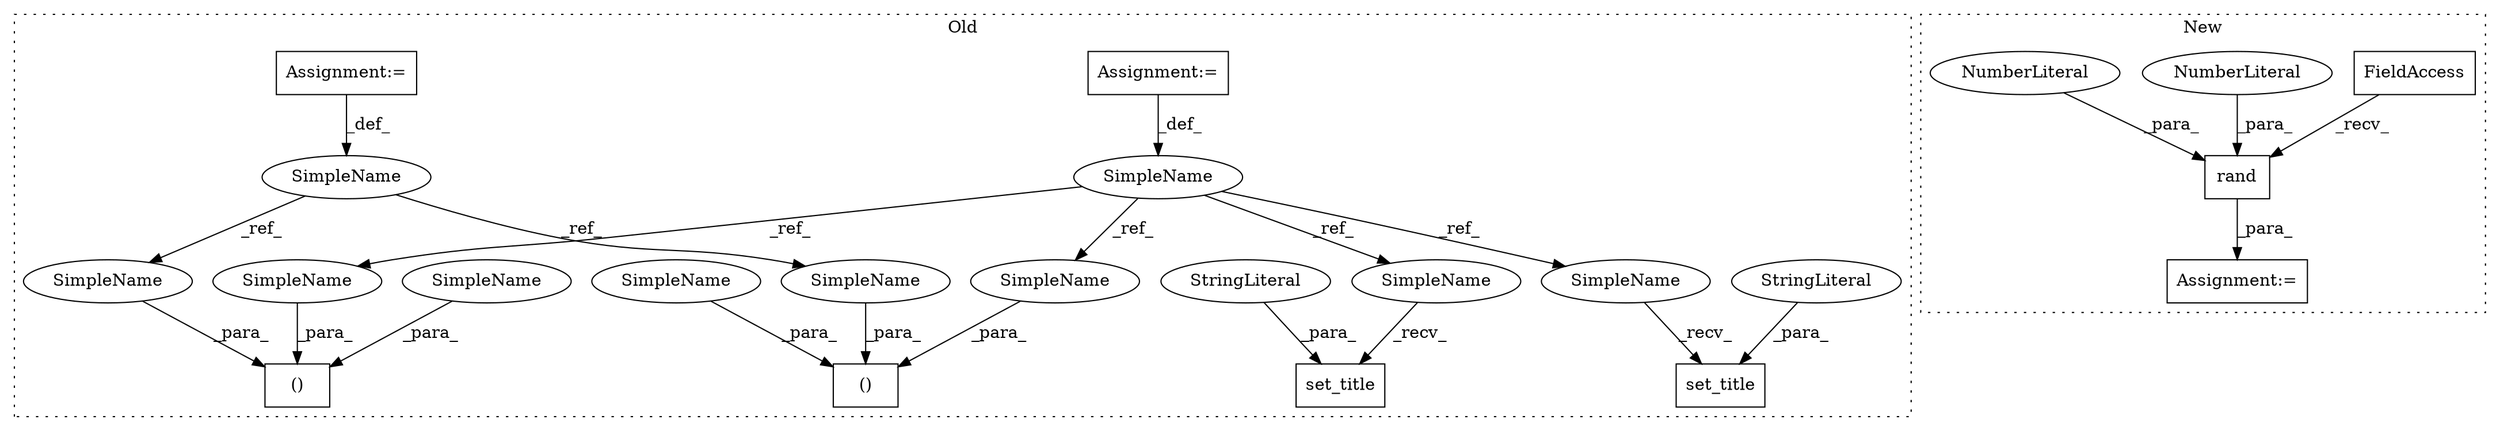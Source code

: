 digraph G {
subgraph cluster0 {
1 [label="set_title" a="32" s="572,601" l="10,1" shape="box"];
6 [label="SimpleName" a="42" s="188" l="2" shape="ellipse"];
7 [label="()" a="106" s="474" l="35" shape="box"];
8 [label="()" a="106" s="643" l="35" shape="box"];
9 [label="SimpleName" a="42" s="152" l="3" shape="ellipse"];
10 [label="set_title" a="32" s="800,828" l="10,1" shape="box"];
12 [label="StringLiteral" a="45" s="582" l="19" shape="ellipse"];
13 [label="Assignment:=" a="7" s="188" l="2" shape="box"];
14 [label="Assignment:=" a="7" s="152" l="3" shape="box"];
15 [label="StringLiteral" a="45" s="810" l="18" shape="ellipse"];
16 [label="SimpleName" a="42" s="505" l="4" shape="ellipse"];
17 [label="SimpleName" a="42" s="674" l="4" shape="ellipse"];
18 [label="SimpleName" a="42" s="490" l="2" shape="ellipse"];
19 [label="SimpleName" a="42" s="569" l="2" shape="ellipse"];
20 [label="SimpleName" a="42" s="659" l="2" shape="ellipse"];
21 [label="SimpleName" a="42" s="797" l="2" shape="ellipse"];
22 [label="SimpleName" a="42" s="643" l="3" shape="ellipse"];
23 [label="SimpleName" a="42" s="474" l="3" shape="ellipse"];
label = "Old";
style="dotted";
}
subgraph cluster1 {
2 [label="rand" a="32" s="269,277" l="5,1" shape="box"];
3 [label="NumberLiteral" a="34" s="274" l="1" shape="ellipse"];
4 [label="NumberLiteral" a="34" s="276" l="1" shape="ellipse"];
5 [label="FieldAccess" a="22" s="256" l="12" shape="box"];
11 [label="Assignment:=" a="7" s="255" l="1" shape="box"];
label = "New";
style="dotted";
}
2 -> 11 [label="_para_"];
3 -> 2 [label="_para_"];
4 -> 2 [label="_para_"];
5 -> 2 [label="_recv_"];
6 -> 18 [label="_ref_"];
6 -> 21 [label="_ref_"];
6 -> 19 [label="_ref_"];
6 -> 20 [label="_ref_"];
9 -> 23 [label="_ref_"];
9 -> 22 [label="_ref_"];
12 -> 1 [label="_para_"];
13 -> 6 [label="_def_"];
14 -> 9 [label="_def_"];
15 -> 10 [label="_para_"];
16 -> 7 [label="_para_"];
17 -> 8 [label="_para_"];
18 -> 7 [label="_para_"];
19 -> 1 [label="_recv_"];
20 -> 8 [label="_para_"];
21 -> 10 [label="_recv_"];
22 -> 8 [label="_para_"];
23 -> 7 [label="_para_"];
}